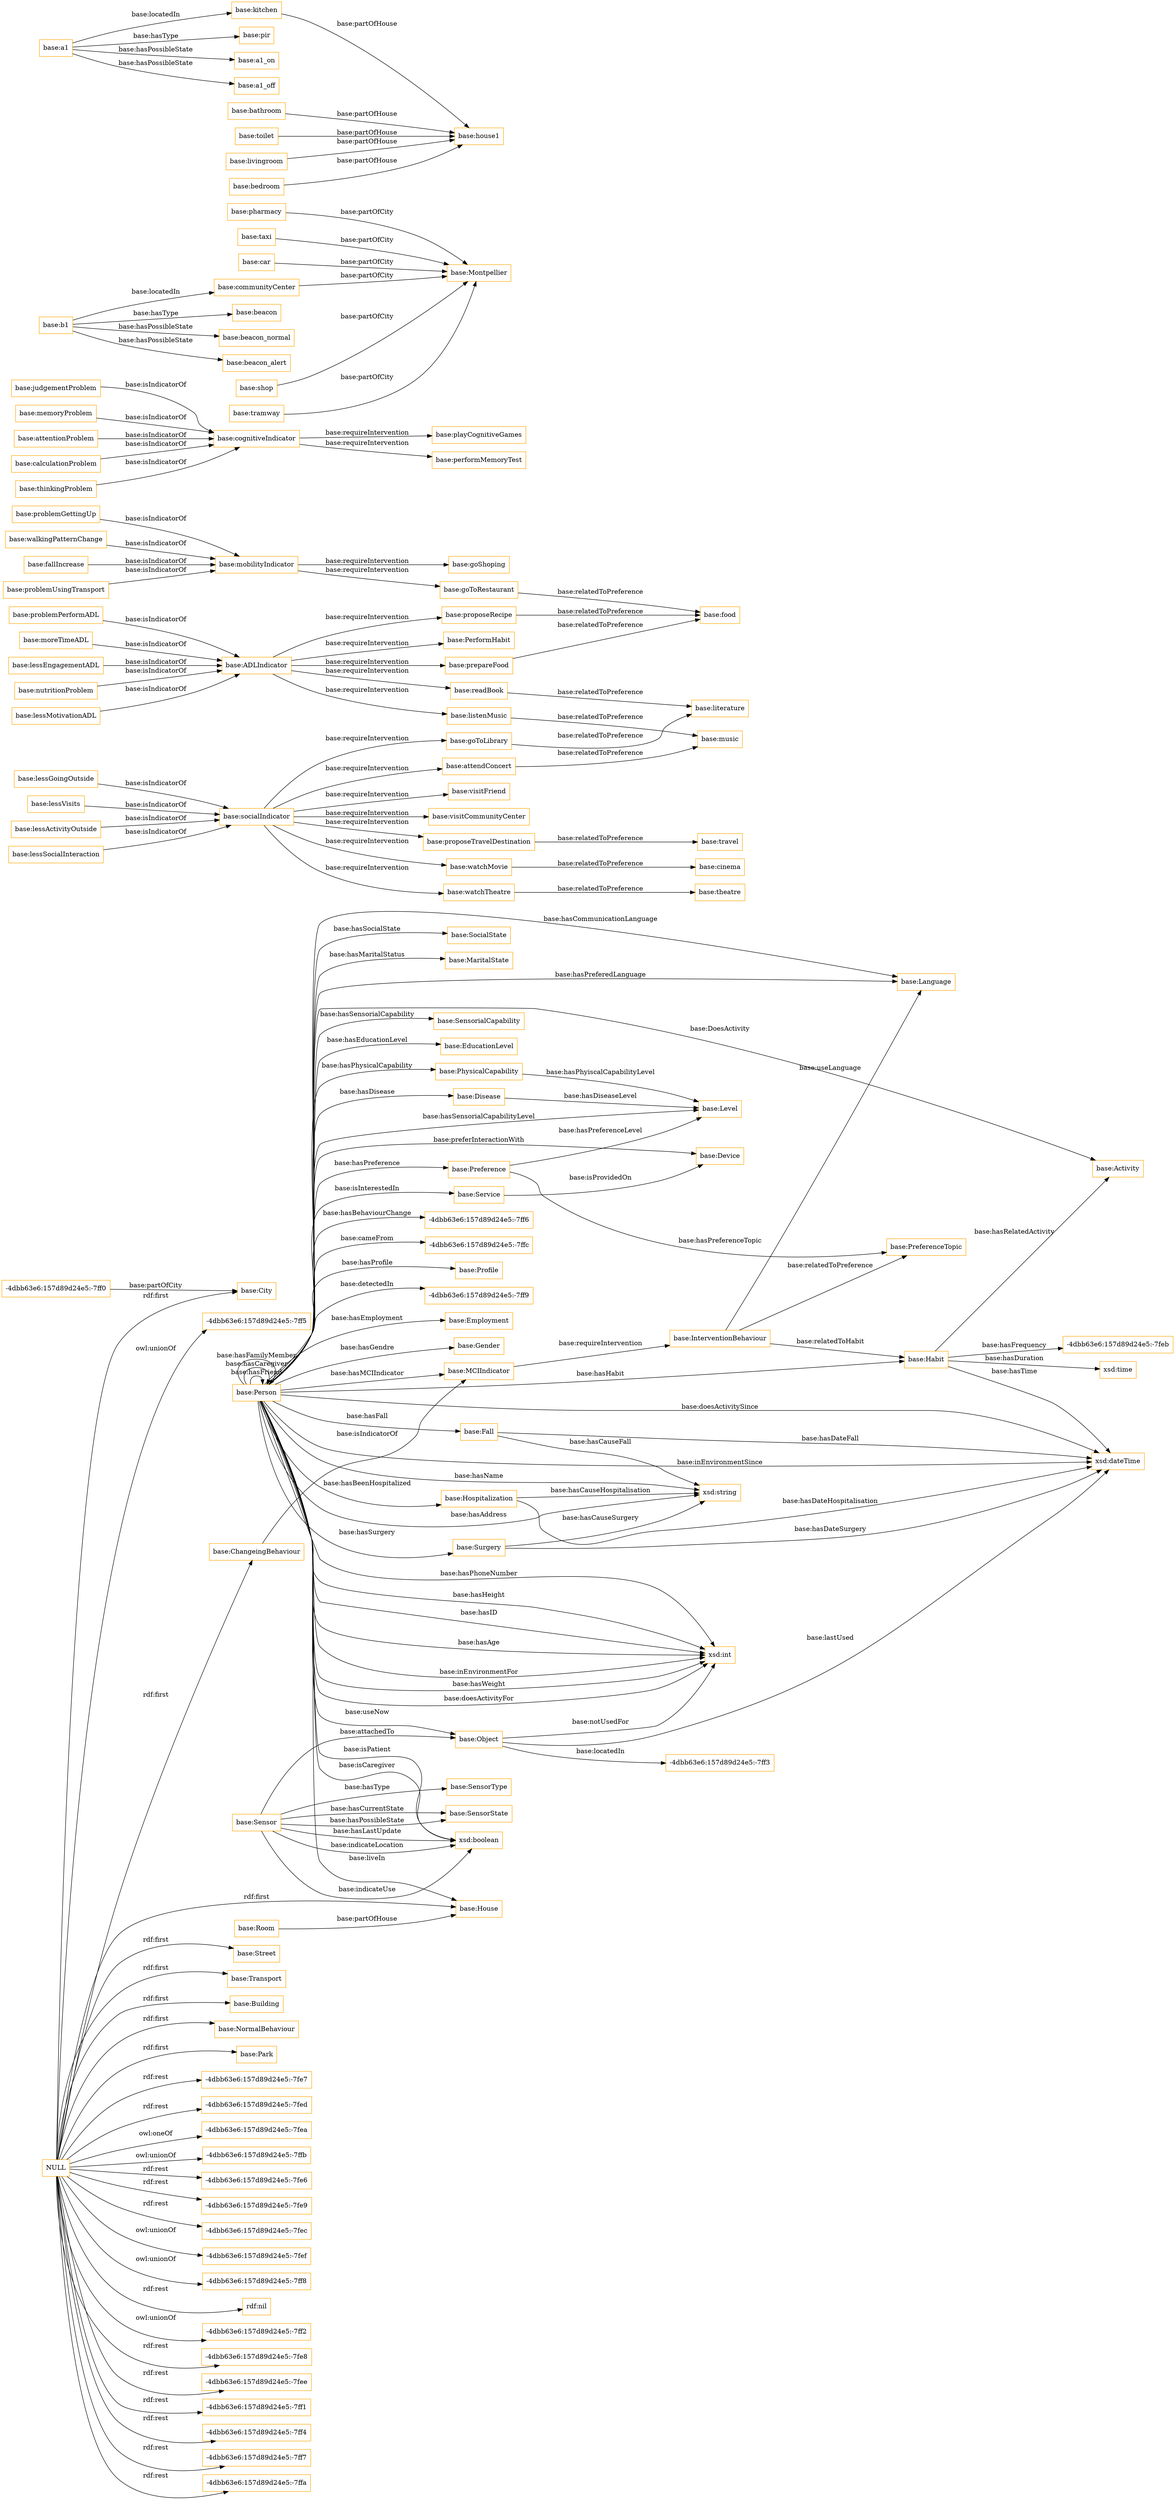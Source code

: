 digraph ar2dtool_diagram { 
rankdir=LR;
size="1501"
node [shape = rectangle, color="orange"]; "base:City" "base:InterventionBehaviour" "base:Device" "base:Service" "-4dbb63e6:157d89d24e5:-7ff6" "base:SensorType" "base:ChangeingBehaviour" "-4dbb63e6:157d89d24e5:-7ffc" "base:Sensor" "base:Profile" "-4dbb63e6:157d89d24e5:-7ff9" "base:PhysicalCapability" "base:Employment" "base:SensorState" "base:Street" "base:Transport" "base:PreferenceTopic" "base:Gender" "-4dbb63e6:157d89d24e5:-7ff3" "base:Habit" "base:Building" "base:Preference" "base:Disease" "base:MCIIndicator" "base:SocialState" "base:Room" "base:Level" "base:MaritalState" "base:NormalBehaviour" "base:Activity" "base:Hospitalization" "base:Fall" "base:Person" "base:Park" "base:Surgery" "base:House" "base:Language" "base:Object" "base:SensorialCapability" "base:EducationLevel" "-4dbb63e6:157d89d24e5:-7ff0" ; /*classes style*/
	"base:prepareFood" -> "base:food" [ label = "base:relatedToPreference" ];
	"base:judgementProblem" -> "base:cognitiveIndicator" [ label = "base:isIndicatorOf" ];
	"base:watchTheatre" -> "base:theatre" [ label = "base:relatedToPreference" ];
	"base:goToLibrary" -> "base:literature" [ label = "base:relatedToPreference" ];
	"base:pharmacy" -> "base:Montpellier" [ label = "base:partOfCity" ];
	"base:problemPerformADL" -> "base:ADLIndicator" [ label = "base:isIndicatorOf" ];
	"base:taxi" -> "base:Montpellier" [ label = "base:partOfCity" ];
	"base:readBook" -> "base:literature" [ label = "base:relatedToPreference" ];
	"base:mobilityIndicator" -> "base:goToRestaurant" [ label = "base:requireIntervention" ];
	"base:mobilityIndicator" -> "base:goShoping" [ label = "base:requireIntervention" ];
	"base:problemUsingTransport" -> "base:mobilityIndicator" [ label = "base:isIndicatorOf" ];
	"base:ADLIndicator" -> "base:readBook" [ label = "base:requireIntervention" ];
	"base:ADLIndicator" -> "base:proposeRecipe" [ label = "base:requireIntervention" ];
	"base:ADLIndicator" -> "base:prepareFood" [ label = "base:requireIntervention" ];
	"base:ADLIndicator" -> "base:listenMusic" [ label = "base:requireIntervention" ];
	"base:ADLIndicator" -> "base:PerformHabit" [ label = "base:requireIntervention" ];
	"base:lessSocialInteraction" -> "base:socialIndicator" [ label = "base:isIndicatorOf" ];
	"base:lessGoingOutside" -> "base:socialIndicator" [ label = "base:isIndicatorOf" ];
	"base:goToRestaurant" -> "base:food" [ label = "base:relatedToPreference" ];
	"base:moreTimeADL" -> "base:ADLIndicator" [ label = "base:isIndicatorOf" ];
	"base:cognitiveIndicator" -> "base:playCognitiveGames" [ label = "base:requireIntervention" ];
	"base:cognitiveIndicator" -> "base:performMemoryTest" [ label = "base:requireIntervention" ];
	"base:a1" -> "base:kitchen" [ label = "base:locatedIn" ];
	"base:a1" -> "base:pir" [ label = "base:hasType" ];
	"base:a1" -> "base:a1_on" [ label = "base:hasPossibleState" ];
	"base:a1" -> "base:a1_off" [ label = "base:hasPossibleState" ];
	"base:bathroom" -> "base:house1" [ label = "base:partOfHouse" ];
	"base:toilet" -> "base:house1" [ label = "base:partOfHouse" ];
	"base:proposeTravelDestination" -> "base:travel" [ label = "base:relatedToPreference" ];
	"base:car" -> "base:Montpellier" [ label = "base:partOfCity" ];
	"base:memoryProblem" -> "base:cognitiveIndicator" [ label = "base:isIndicatorOf" ];
	"base:problemGettingUp" -> "base:mobilityIndicator" [ label = "base:isIndicatorOf" ];
	"base:lessEngagementADL" -> "base:ADLIndicator" [ label = "base:isIndicatorOf" ];
	"base:kitchen" -> "base:house1" [ label = "base:partOfHouse" ];
	"NULL" -> "-4dbb63e6:157d89d24e5:-7fe7" [ label = "rdf:rest" ];
	"NULL" -> "-4dbb63e6:157d89d24e5:-7fed" [ label = "rdf:rest" ];
	"NULL" -> "-4dbb63e6:157d89d24e5:-7fea" [ label = "owl:oneOf" ];
	"NULL" -> "base:City" [ label = "rdf:first" ];
	"NULL" -> "base:ChangeingBehaviour" [ label = "rdf:first" ];
	"NULL" -> "base:House" [ label = "rdf:first" ];
	"NULL" -> "-4dbb63e6:157d89d24e5:-7ffb" [ label = "owl:unionOf" ];
	"NULL" -> "base:Transport" [ label = "rdf:first" ];
	"NULL" -> "-4dbb63e6:157d89d24e5:-7fe6" [ label = "rdf:rest" ];
	"NULL" -> "-4dbb63e6:157d89d24e5:-7fe9" [ label = "rdf:rest" ];
	"NULL" -> "-4dbb63e6:157d89d24e5:-7fec" [ label = "rdf:rest" ];
	"NULL" -> "-4dbb63e6:157d89d24e5:-7fef" [ label = "owl:unionOf" ];
	"NULL" -> "-4dbb63e6:157d89d24e5:-7ff8" [ label = "owl:unionOf" ];
	"NULL" -> "rdf:nil" [ label = "rdf:rest" ];
	"NULL" -> "-4dbb63e6:157d89d24e5:-7ff2" [ label = "owl:unionOf" ];
	"NULL" -> "-4dbb63e6:157d89d24e5:-7fe8" [ label = "rdf:rest" ];
	"NULL" -> "-4dbb63e6:157d89d24e5:-7fee" [ label = "rdf:rest" ];
	"NULL" -> "-4dbb63e6:157d89d24e5:-7ff1" [ label = "rdf:rest" ];
	"NULL" -> "-4dbb63e6:157d89d24e5:-7ff4" [ label = "rdf:rest" ];
	"NULL" -> "-4dbb63e6:157d89d24e5:-7ff7" [ label = "rdf:rest" ];
	"NULL" -> "base:Street" [ label = "rdf:first" ];
	"NULL" -> "base:NormalBehaviour" [ label = "rdf:first" ];
	"NULL" -> "-4dbb63e6:157d89d24e5:-7ffa" [ label = "rdf:rest" ];
	"NULL" -> "base:Park" [ label = "rdf:first" ];
	"NULL" -> "base:Building" [ label = "rdf:first" ];
	"NULL" -> "-4dbb63e6:157d89d24e5:-7ff5" [ label = "owl:unionOf" ];
	"base:livingroom" -> "base:house1" [ label = "base:partOfHouse" ];
	"base:socialIndicator" -> "base:watchTheatre" [ label = "base:requireIntervention" ];
	"base:socialIndicator" -> "base:watchMovie" [ label = "base:requireIntervention" ];
	"base:socialIndicator" -> "base:visitFriend" [ label = "base:requireIntervention" ];
	"base:socialIndicator" -> "base:visitCommunityCenter" [ label = "base:requireIntervention" ];
	"base:socialIndicator" -> "base:proposeTravelDestination" [ label = "base:requireIntervention" ];
	"base:socialIndicator" -> "base:goToLibrary" [ label = "base:requireIntervention" ];
	"base:socialIndicator" -> "base:attendConcert" [ label = "base:requireIntervention" ];
	"base:attentionProblem" -> "base:cognitiveIndicator" [ label = "base:isIndicatorOf" ];
	"base:lessVisits" -> "base:socialIndicator" [ label = "base:isIndicatorOf" ];
	"base:communityCenter" -> "base:Montpellier" [ label = "base:partOfCity" ];
	"base:proposeRecipe" -> "base:food" [ label = "base:relatedToPreference" ];
	"base:walkingPatternChange" -> "base:mobilityIndicator" [ label = "base:isIndicatorOf" ];
	"base:listenMusic" -> "base:music" [ label = "base:relatedToPreference" ];
	"base:bedroom" -> "base:house1" [ label = "base:partOfHouse" ];
	"base:lessActivityOutside" -> "base:socialIndicator" [ label = "base:isIndicatorOf" ];
	"base:fallIncrease" -> "base:mobilityIndicator" [ label = "base:isIndicatorOf" ];
	"base:nutritionProblem" -> "base:ADLIndicator" [ label = "base:isIndicatorOf" ];
	"base:watchMovie" -> "base:cinema" [ label = "base:relatedToPreference" ];
	"base:lessMotivationADL" -> "base:ADLIndicator" [ label = "base:isIndicatorOf" ];
	"base:shop" -> "base:Montpellier" [ label = "base:partOfCity" ];
	"base:calculationProblem" -> "base:cognitiveIndicator" [ label = "base:isIndicatorOf" ];
	"base:b1" -> "base:communityCenter" [ label = "base:locatedIn" ];
	"base:b1" -> "base:beacon" [ label = "base:hasType" ];
	"base:b1" -> "base:beacon_normal" [ label = "base:hasPossibleState" ];
	"base:b1" -> "base:beacon_alert" [ label = "base:hasPossibleState" ];
	"base:attendConcert" -> "base:music" [ label = "base:relatedToPreference" ];
	"base:thinkingProblem" -> "base:cognitiveIndicator" [ label = "base:isIndicatorOf" ];
	"base:tramway" -> "base:Montpellier" [ label = "base:partOfCity" ];
	"base:Person" -> "-4dbb63e6:157d89d24e5:-7ff6" [ label = "base:hasBehaviourChange" ];
	"base:Person" -> "base:MaritalState" [ label = "base:hasMaritalStatus" ];
	"base:Preference" -> "base:Level" [ label = "base:hasPreferenceLevel" ];
	"base:InterventionBehaviour" -> "base:Habit" [ label = "base:relatedToHabit" ];
	"base:Person" -> "xsd:boolean" [ label = "base:isCaregiver" ];
	"base:Person" -> "xsd:dateTime" [ label = "base:doesActivitySince" ];
	"base:Person" -> "xsd:int" [ label = "base:hasAge" ];
	"base:Sensor" -> "base:SensorType" [ label = "base:hasType" ];
	"base:Person" -> "base:Level" [ label = "base:hasSensorialCapabilityLevel" ];
	"base:Person" -> "base:Language" [ label = "base:hasPreferedLanguage" ];
	"base:Person" -> "xsd:int" [ label = "base:inEnvironmentFor" ];
	"base:Sensor" -> "xsd:boolean" [ label = "base:hasLastUpdate" ];
	"base:Person" -> "base:Preference" [ label = "base:hasPreference" ];
	"base:Habit" -> "xsd:dateTime" [ label = "base:hasTime" ];
	"base:Person" -> "base:Profile" [ label = "base:hasProfile" ];
	"base:Person" -> "base:Hospitalization" [ label = "base:hasBeenHospitalized" ];
	"base:Person" -> "base:Person" [ label = "base:hasFriend" ];
	"base:Person" -> "xsd:boolean" [ label = "base:isPatient" ];
	"base:Person" -> "xsd:int" [ label = "base:hasWeight" ];
	"base:Hospitalization" -> "xsd:string" [ label = "base:hasCauseHospitalisation" ];
	"base:Surgery" -> "xsd:dateTime" [ label = "base:hasDateSurgery" ];
	"base:Person" -> "base:Gender" [ label = "base:hasGendre" ];
	"base:Person" -> "xsd:int" [ label = "base:hasPhoneNumber" ];
	"base:Person" -> "xsd:int" [ label = "base:hasID" ];
	"base:Object" -> "-4dbb63e6:157d89d24e5:-7ff3" [ label = "base:locatedIn" ];
	"base:Person" -> "base:Employment" [ label = "base:hasEmployment" ];
	"base:Person" -> "base:Disease" [ label = "base:hasDisease" ];
	"base:Person" -> "base:MCIIndicator" [ label = "base:hasMCIIndicator" ];
	"base:Disease" -> "base:Level" [ label = "base:hasDiseaseLevel" ];
	"base:Person" -> "base:SensorialCapability" [ label = "base:hasSensorialCapability" ];
	"base:Person" -> "base:Habit" [ label = "base:hasHabit" ];
	"base:Person" -> "base:Service" [ label = "base:isInterestedIn" ];
	"base:Person" -> "base:Person" [ label = "base:hasCaregiver" ];
	"base:Sensor" -> "base:Object" [ label = "base:attachedTo" ];
	"base:Person" -> "base:Person" [ label = "base:hasFamilyMember" ];
	"base:Habit" -> "xsd:time" [ label = "base:hasDuration" ];
	"base:PhysicalCapability" -> "base:Level" [ label = "base:hasPhyiscalCapabilityLevel" ];
	"base:Surgery" -> "xsd:string" [ label = "base:hasCauseSurgery" ];
	"base:Sensor" -> "xsd:boolean" [ label = "base:indicateLocation" ];
	"base:Person" -> "base:Object" [ label = "base:useNow" ];
	"base:Person" -> "base:SocialState" [ label = "base:hasSocialState" ];
	"base:Person" -> "xsd:int" [ label = "base:doesActivityFor" ];
	"base:Object" -> "xsd:dateTime" [ label = "base:lastUsed" ];
	"base:Person" -> "base:House" [ label = "base:liveIn" ];
	"base:Person" -> "base:PhysicalCapability" [ label = "base:hasPhysicalCapability" ];
	"base:Person" -> "xsd:dateTime" [ label = "base:inEnvironmentSince" ];
	"base:Hospitalization" -> "xsd:dateTime" [ label = "base:hasDateHospitalisation" ];
	"-4dbb63e6:157d89d24e5:-7ff0" -> "base:City" [ label = "base:partOfCity" ];
	"base:Sensor" -> "base:SensorState" [ label = "base:hasCurrentState" ];
	"base:Fall" -> "xsd:string" [ label = "base:hasCauseFall" ];
	"base:Person" -> "xsd:string" [ label = "base:hasName" ];
	"base:Room" -> "base:House" [ label = "base:partOfHouse" ];
	"base:Sensor" -> "xsd:boolean" [ label = "base:indicateUse" ];
	"base:Habit" -> "base:Activity" [ label = "base:hasRelatedActivity" ];
	"base:Sensor" -> "base:SensorState" [ label = "base:hasPossibleState" ];
	"base:Person" -> "base:EducationLevel" [ label = "base:hasEducationLevel" ];
	"base:Person" -> "base:Surgery" [ label = "base:hasSurgery" ];
	"base:Object" -> "xsd:int" [ label = "base:notUsedFor" ];
	"base:Person" -> "-4dbb63e6:157d89d24e5:-7ff9" [ label = "base:detectedIn" ];
	"base:Service" -> "base:Device" [ label = "base:isProvidedOn" ];
	"base:Habit" -> "-4dbb63e6:157d89d24e5:-7feb" [ label = "base:hasFrequency" ];
	"base:Preference" -> "base:PreferenceTopic" [ label = "base:hasPreferenceTopic" ];
	"base:MCIIndicator" -> "base:InterventionBehaviour" [ label = "base:requireIntervention" ];
	"base:InterventionBehaviour" -> "base:Language" [ label = "base:useLanguage" ];
	"base:Person" -> "base:Fall" [ label = "base:hasFall" ];
	"base:Person" -> "xsd:string" [ label = "base:hasAddress" ];
	"base:Person" -> "-4dbb63e6:157d89d24e5:-7ffc" [ label = "base:cameFrom" ];
	"base:Person" -> "base:Device" [ label = "base:preferInteractionWith" ];
	"base:Fall" -> "xsd:dateTime" [ label = "base:hasDateFall" ];
	"base:Person" -> "xsd:int" [ label = "base:hasHeight" ];
	"base:ChangeingBehaviour" -> "base:MCIIndicator" [ label = "base:isIndicatorOf" ];
	"base:InterventionBehaviour" -> "base:PreferenceTopic" [ label = "base:relatedToPreference" ];
	"base:Person" -> "base:Activity" [ label = "base:DoesActivity" ];
	"base:Person" -> "base:Language" [ label = "base:hasCommunicationLanguage" ];

}
